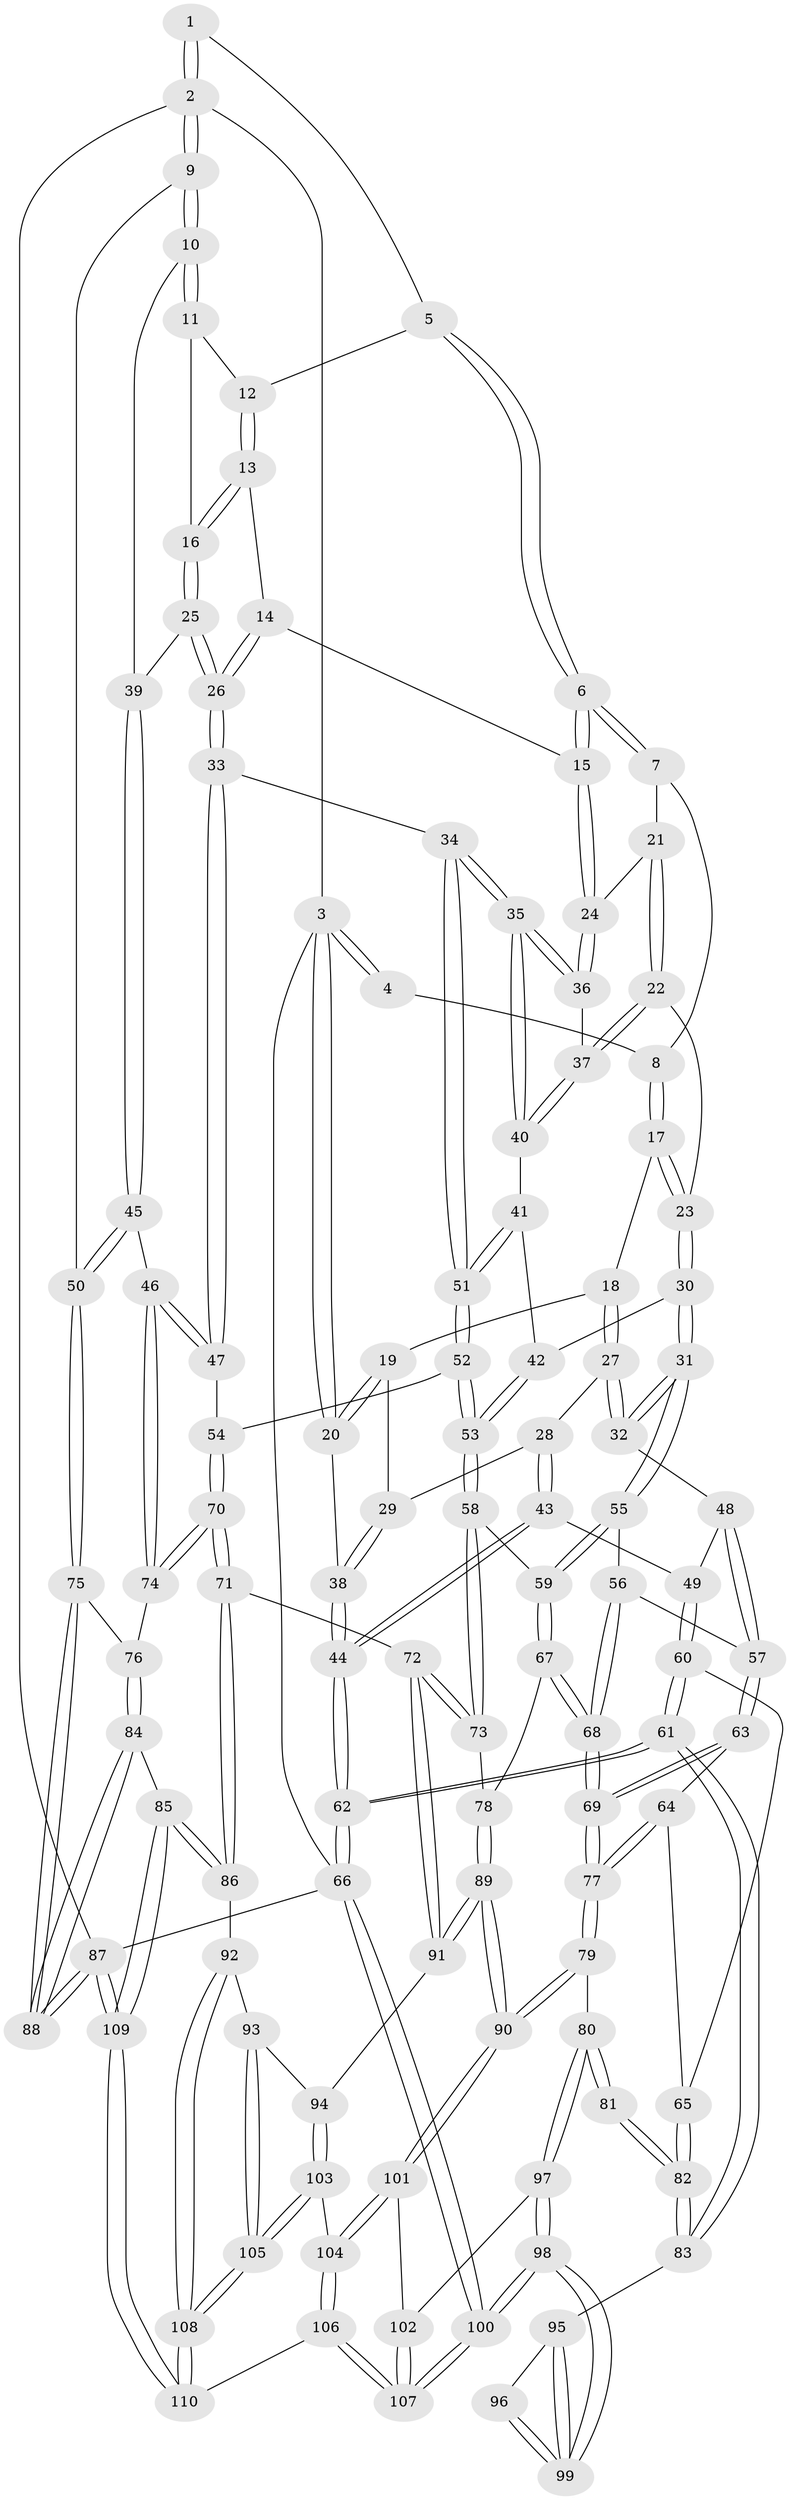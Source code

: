 // Generated by graph-tools (version 1.1) at 2025/17/03/09/25 04:17:12]
// undirected, 110 vertices, 272 edges
graph export_dot {
graph [start="1"]
  node [color=gray90,style=filled];
  1 [pos="+0.7260503004615338+0"];
  2 [pos="+1+0"];
  3 [pos="+0+0"];
  4 [pos="+0.3473605307519131+0"];
  5 [pos="+0.7254027104758574+0"];
  6 [pos="+0.5911432223614311+0.09784001409131288"];
  7 [pos="+0.49601016828959316+0.06427253223524955"];
  8 [pos="+0.3671267892984661+0"];
  9 [pos="+1+0.07406352394932529"];
  10 [pos="+1+0.11316962644605365"];
  11 [pos="+0.8788120795663601+0.08111801409535606"];
  12 [pos="+0.75655290018919+0.01486270023529274"];
  13 [pos="+0.7530533354659422+0.11122209927797184"];
  14 [pos="+0.6750207912832676+0.17560773628476"];
  15 [pos="+0.6013510334603243+0.16068365844872262"];
  16 [pos="+0.8129007832908695+0.2052025939790007"];
  17 [pos="+0.32822864455028256+0.09287931651285822"];
  18 [pos="+0.3044249222136938+0.11279590509446816"];
  19 [pos="+0.19803055929837426+0.139689918951878"];
  20 [pos="+0+0"];
  21 [pos="+0.48824455995405713+0.1519442852829152"];
  22 [pos="+0.4546038447456846+0.2063213596364001"];
  23 [pos="+0.41620340440352716+0.21007741441915045"];
  24 [pos="+0.5941326820438521+0.17213458607810647"];
  25 [pos="+0.824178865709595+0.24354696867618844"];
  26 [pos="+0.7393681061856912+0.2946270098140685"];
  27 [pos="+0.27074620651721254+0.279502916909864"];
  28 [pos="+0.1650164105617503+0.2589070688179394"];
  29 [pos="+0.16181630263537947+0.20962886396771865"];
  30 [pos="+0.3765161174499717+0.3523020829948245"];
  31 [pos="+0.3514242425754825+0.36468440291012544"];
  32 [pos="+0.32324641933202164+0.3509251984407216"];
  33 [pos="+0.7086455159221555+0.3391618271994626"];
  34 [pos="+0.6791417090892826+0.34580944142124803"];
  35 [pos="+0.6683381851574346+0.33422317791257755"];
  36 [pos="+0.5794976154867533+0.20737845152614645"];
  37 [pos="+0.529300388327067+0.23492174767696303"];
  38 [pos="+0+0"];
  39 [pos="+0.8423091519692218+0.24699514446734674"];
  40 [pos="+0.5238266278391848+0.280660664272886"];
  41 [pos="+0.4912767616337796+0.3546128166189023"];
  42 [pos="+0.4646512313617094+0.36542812737472447"];
  43 [pos="+0.09105544645199067+0.336702611025921"];
  44 [pos="+0+0.19605782748509973"];
  45 [pos="+0.9507521153400431+0.4313411944493932"];
  46 [pos="+0.8299228226829964+0.4742642045947524"];
  47 [pos="+0.81990331793079+0.46587084291755193"];
  48 [pos="+0.16977981467988879+0.3949664343565572"];
  49 [pos="+0.11692590624706899+0.38715939309337133"];
  50 [pos="+1+0.4557449488732009"];
  51 [pos="+0.6331283679650411+0.388784006595764"];
  52 [pos="+0.615357047132013+0.4711570190681688"];
  53 [pos="+0.514182594824789+0.5076343456643061"];
  54 [pos="+0.6296397434592773+0.48988587558845637"];
  55 [pos="+0.34662424232375877+0.40472248245619"];
  56 [pos="+0.2726708885822012+0.48771783308425204"];
  57 [pos="+0.24406989636195123+0.4958677426819114"];
  58 [pos="+0.49594468037704886+0.5331571876938231"];
  59 [pos="+0.4187855498061265+0.5461778122143879"];
  60 [pos="+0.07107963733950887+0.5585279221023552"];
  61 [pos="+0+0.6462372072624714"];
  62 [pos="+0+0.6472093538237711"];
  63 [pos="+0.21510024583921644+0.5261552650521361"];
  64 [pos="+0.1848245098905696+0.5444235944345142"];
  65 [pos="+0.08555907051566271+0.5625622884565984"];
  66 [pos="+0+1"];
  67 [pos="+0.35966682230117725+0.6268475673510393"];
  68 [pos="+0.35829064963549817+0.6273334520601224"];
  69 [pos="+0.3452224036966196+0.6372765136192075"];
  70 [pos="+0.6961994576976412+0.6335678258152703"];
  71 [pos="+0.6855330962797909+0.6596936229385323"];
  72 [pos="+0.6027651641188257+0.6782259901182756"];
  73 [pos="+0.5695888567905919+0.6580956345053097"];
  74 [pos="+0.8016411032527865+0.5536115203164791"];
  75 [pos="+1+0.48658611051976386"];
  76 [pos="+0.9094597101614622+0.6469803160995365"];
  77 [pos="+0.3058120682761937+0.6776354090150033"];
  78 [pos="+0.4377500397988362+0.6741704463511602"];
  79 [pos="+0.2762740136080768+0.7265796778841965"];
  80 [pos="+0.26678879660931965+0.7318838261934048"];
  81 [pos="+0.23581768721834465+0.7229201607942347"];
  82 [pos="+0.18752070717145639+0.6744922647177279"];
  83 [pos="+0.005250213501990497+0.7364269145111061"];
  84 [pos="+0.8789261584260863+0.8120235871677739"];
  85 [pos="+0.8280040468818693+0.8233171736842864"];
  86 [pos="+0.8010451967290242+0.8195449415154101"];
  87 [pos="+1+1"];
  88 [pos="+1+0.9392353177326966"];
  89 [pos="+0.46236759988441123+0.8209170436417073"];
  90 [pos="+0.45153170898890327+0.8338130855171437"];
  91 [pos="+0.553251578323836+0.7727735108197318"];
  92 [pos="+0.7881481787593884+0.8297576181447369"];
  93 [pos="+0.7111417774084684+0.8647703399898371"];
  94 [pos="+0.6244635312088311+0.8594056410224395"];
  95 [pos="+0.038730544190342296+0.7575739383978729"];
  96 [pos="+0.20842315477565151+0.7310155851598946"];
  97 [pos="+0.23015919209931468+0.908215756540815"];
  98 [pos="+0.1660815078657107+1"];
  99 [pos="+0.0972732696344741+0.849364443018109"];
  100 [pos="+0.10732422641729861+1"];
  101 [pos="+0.44891629172806363+0.864337883328358"];
  102 [pos="+0.43909445235084554+0.8702230756948351"];
  103 [pos="+0.5614561225508669+0.9283548457441905"];
  104 [pos="+0.4986220667866933+0.9278583091921976"];
  105 [pos="+0.641512078392416+1"];
  106 [pos="+0.4463609506308891+1"];
  107 [pos="+0.18965444816486138+1"];
  108 [pos="+0.6851970457462355+1"];
  109 [pos="+0.8827601680080597+1"];
  110 [pos="+0.6879295757321846+1"];
  1 -- 2;
  1 -- 2;
  1 -- 5;
  2 -- 3;
  2 -- 9;
  2 -- 9;
  2 -- 87;
  3 -- 4;
  3 -- 4;
  3 -- 20;
  3 -- 20;
  3 -- 66;
  4 -- 8;
  5 -- 6;
  5 -- 6;
  5 -- 12;
  6 -- 7;
  6 -- 7;
  6 -- 15;
  6 -- 15;
  7 -- 8;
  7 -- 21;
  8 -- 17;
  8 -- 17;
  9 -- 10;
  9 -- 10;
  9 -- 50;
  10 -- 11;
  10 -- 11;
  10 -- 39;
  11 -- 12;
  11 -- 16;
  12 -- 13;
  12 -- 13;
  13 -- 14;
  13 -- 16;
  13 -- 16;
  14 -- 15;
  14 -- 26;
  14 -- 26;
  15 -- 24;
  15 -- 24;
  16 -- 25;
  16 -- 25;
  17 -- 18;
  17 -- 23;
  17 -- 23;
  18 -- 19;
  18 -- 27;
  18 -- 27;
  19 -- 20;
  19 -- 20;
  19 -- 29;
  20 -- 38;
  21 -- 22;
  21 -- 22;
  21 -- 24;
  22 -- 23;
  22 -- 37;
  22 -- 37;
  23 -- 30;
  23 -- 30;
  24 -- 36;
  24 -- 36;
  25 -- 26;
  25 -- 26;
  25 -- 39;
  26 -- 33;
  26 -- 33;
  27 -- 28;
  27 -- 32;
  27 -- 32;
  28 -- 29;
  28 -- 43;
  28 -- 43;
  29 -- 38;
  29 -- 38;
  30 -- 31;
  30 -- 31;
  30 -- 42;
  31 -- 32;
  31 -- 32;
  31 -- 55;
  31 -- 55;
  32 -- 48;
  33 -- 34;
  33 -- 47;
  33 -- 47;
  34 -- 35;
  34 -- 35;
  34 -- 51;
  34 -- 51;
  35 -- 36;
  35 -- 36;
  35 -- 40;
  35 -- 40;
  36 -- 37;
  37 -- 40;
  37 -- 40;
  38 -- 44;
  38 -- 44;
  39 -- 45;
  39 -- 45;
  40 -- 41;
  41 -- 42;
  41 -- 51;
  41 -- 51;
  42 -- 53;
  42 -- 53;
  43 -- 44;
  43 -- 44;
  43 -- 49;
  44 -- 62;
  44 -- 62;
  45 -- 46;
  45 -- 50;
  45 -- 50;
  46 -- 47;
  46 -- 47;
  46 -- 74;
  46 -- 74;
  47 -- 54;
  48 -- 49;
  48 -- 57;
  48 -- 57;
  49 -- 60;
  49 -- 60;
  50 -- 75;
  50 -- 75;
  51 -- 52;
  51 -- 52;
  52 -- 53;
  52 -- 53;
  52 -- 54;
  53 -- 58;
  53 -- 58;
  54 -- 70;
  54 -- 70;
  55 -- 56;
  55 -- 59;
  55 -- 59;
  56 -- 57;
  56 -- 68;
  56 -- 68;
  57 -- 63;
  57 -- 63;
  58 -- 59;
  58 -- 73;
  58 -- 73;
  59 -- 67;
  59 -- 67;
  60 -- 61;
  60 -- 61;
  60 -- 65;
  61 -- 62;
  61 -- 62;
  61 -- 83;
  61 -- 83;
  62 -- 66;
  62 -- 66;
  63 -- 64;
  63 -- 69;
  63 -- 69;
  64 -- 65;
  64 -- 77;
  64 -- 77;
  65 -- 82;
  65 -- 82;
  66 -- 100;
  66 -- 100;
  66 -- 87;
  67 -- 68;
  67 -- 68;
  67 -- 78;
  68 -- 69;
  68 -- 69;
  69 -- 77;
  69 -- 77;
  70 -- 71;
  70 -- 71;
  70 -- 74;
  70 -- 74;
  71 -- 72;
  71 -- 86;
  71 -- 86;
  72 -- 73;
  72 -- 73;
  72 -- 91;
  72 -- 91;
  73 -- 78;
  74 -- 76;
  75 -- 76;
  75 -- 88;
  75 -- 88;
  76 -- 84;
  76 -- 84;
  77 -- 79;
  77 -- 79;
  78 -- 89;
  78 -- 89;
  79 -- 80;
  79 -- 90;
  79 -- 90;
  80 -- 81;
  80 -- 81;
  80 -- 97;
  80 -- 97;
  81 -- 82;
  81 -- 82;
  82 -- 83;
  82 -- 83;
  83 -- 95;
  84 -- 85;
  84 -- 88;
  84 -- 88;
  85 -- 86;
  85 -- 86;
  85 -- 109;
  85 -- 109;
  86 -- 92;
  87 -- 88;
  87 -- 88;
  87 -- 109;
  87 -- 109;
  89 -- 90;
  89 -- 90;
  89 -- 91;
  89 -- 91;
  90 -- 101;
  90 -- 101;
  91 -- 94;
  92 -- 93;
  92 -- 108;
  92 -- 108;
  93 -- 94;
  93 -- 105;
  93 -- 105;
  94 -- 103;
  94 -- 103;
  95 -- 96;
  95 -- 99;
  95 -- 99;
  96 -- 99;
  96 -- 99;
  97 -- 98;
  97 -- 98;
  97 -- 102;
  98 -- 99;
  98 -- 99;
  98 -- 100;
  98 -- 100;
  100 -- 107;
  100 -- 107;
  101 -- 102;
  101 -- 104;
  101 -- 104;
  102 -- 107;
  102 -- 107;
  103 -- 104;
  103 -- 105;
  103 -- 105;
  104 -- 106;
  104 -- 106;
  105 -- 108;
  105 -- 108;
  106 -- 107;
  106 -- 107;
  106 -- 110;
  108 -- 110;
  108 -- 110;
  109 -- 110;
  109 -- 110;
}
